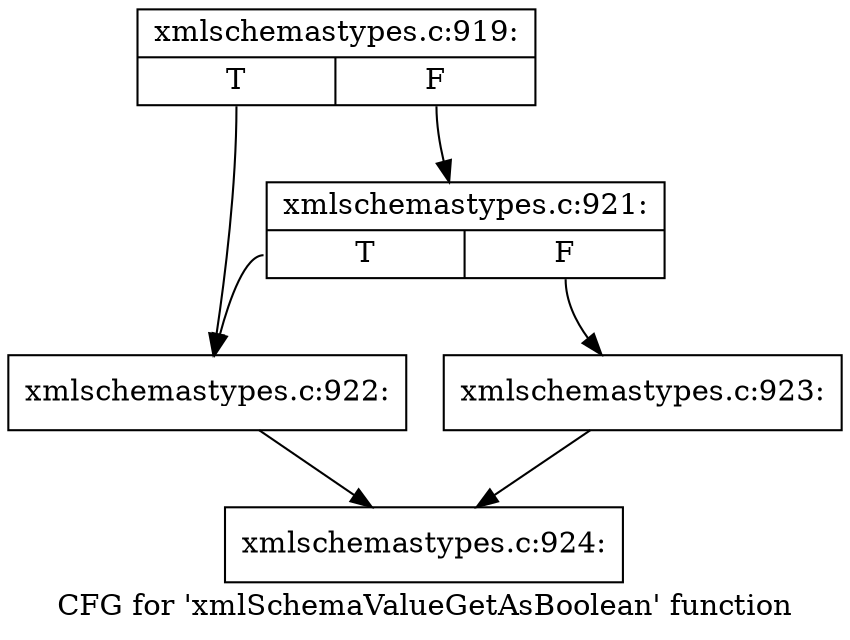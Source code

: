 digraph "CFG for 'xmlSchemaValueGetAsBoolean' function" {
	label="CFG for 'xmlSchemaValueGetAsBoolean' function";

	Node0x55f90d0 [shape=record,label="{xmlschemastypes.c:919:|{<s0>T|<s1>F}}"];
	Node0x55f90d0:s0 -> Node0x55f92a0;
	Node0x55f90d0:s1 -> Node0x55f7a10;
	Node0x55f7a10 [shape=record,label="{xmlschemastypes.c:921:|{<s0>T|<s1>F}}"];
	Node0x55f7a10:s0 -> Node0x55f92a0;
	Node0x55f7a10:s1 -> Node0x55f9020;
	Node0x55f92a0 [shape=record,label="{xmlschemastypes.c:922:}"];
	Node0x55f92a0 -> Node0x55f75f0;
	Node0x55f9020 [shape=record,label="{xmlschemastypes.c:923:}"];
	Node0x55f9020 -> Node0x55f75f0;
	Node0x55f75f0 [shape=record,label="{xmlschemastypes.c:924:}"];
}
